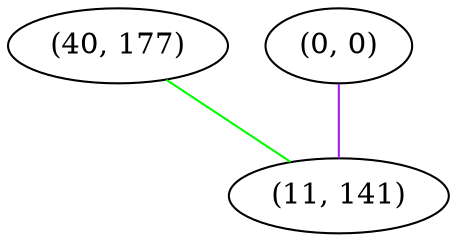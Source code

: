 graph "" {
"(40, 177)";
"(0, 0)";
"(11, 141)";
"(40, 177)" -- "(11, 141)"  [color=green, key=0, weight=2];
"(0, 0)" -- "(11, 141)"  [color=purple, key=0, weight=4];
}
